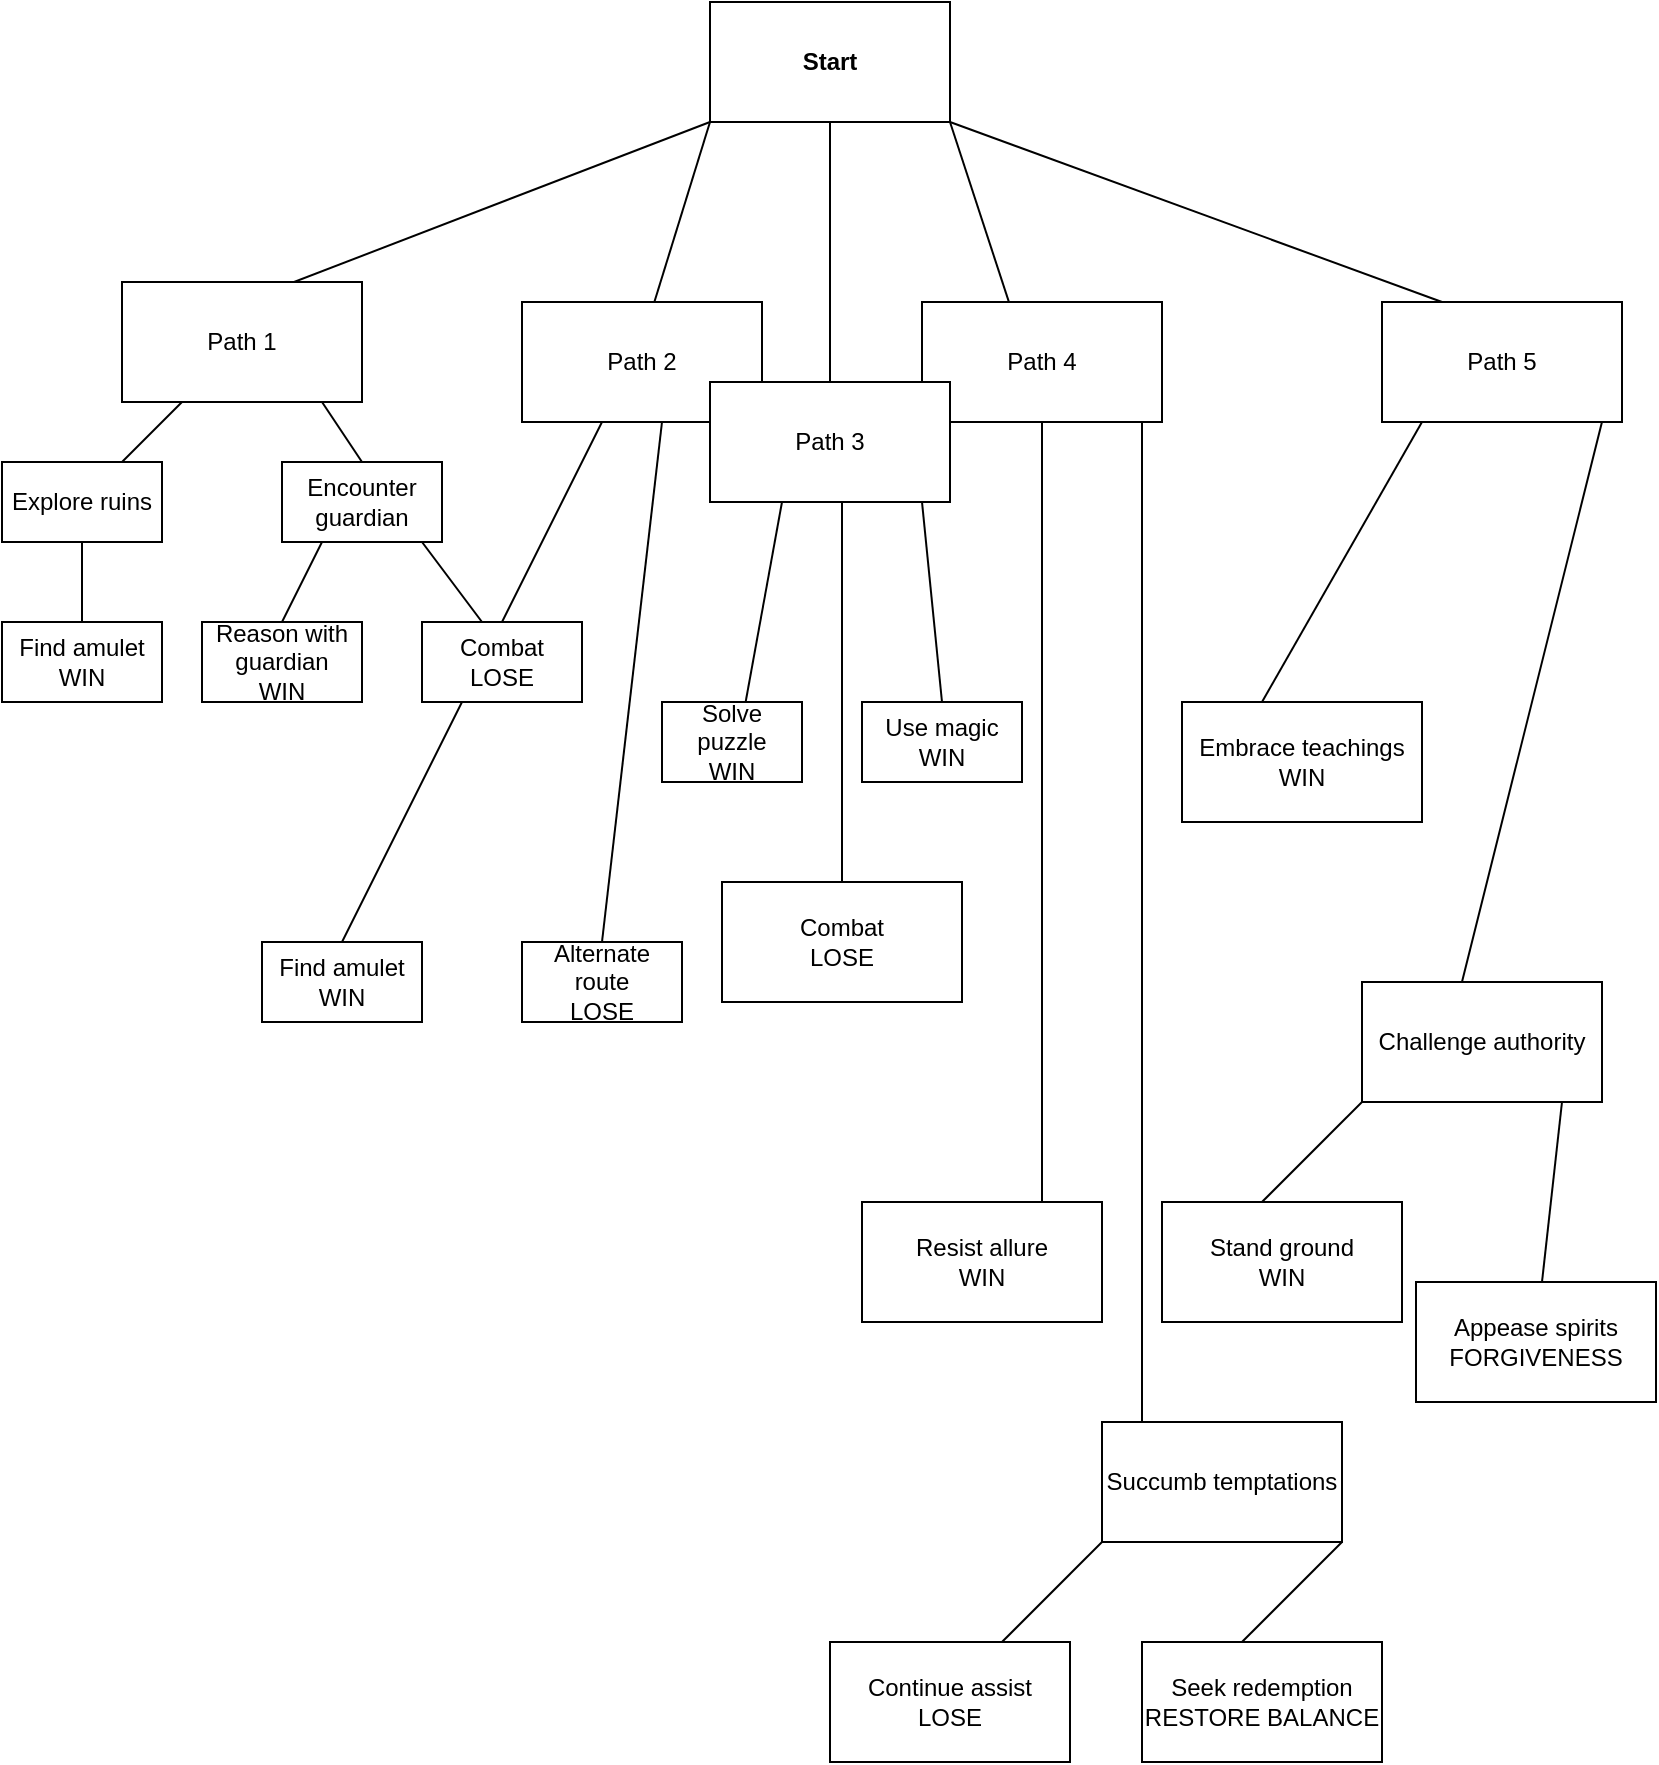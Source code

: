 <mxfile version="21.7.5" type="device">
  <diagram name="Pagina-1" id="uu4pHOVdsgHZwL6ubgBn">
    <mxGraphModel dx="1500" dy="746" grid="1" gridSize="10" guides="1" tooltips="1" connect="1" arrows="1" fold="1" page="1" pageScale="1" pageWidth="827" pageHeight="1169" math="0" shadow="0">
      <root>
        <mxCell id="0" />
        <mxCell id="1" parent="0" />
        <mxCell id="P8Jn0B-rNTxhKwwoq4NN-1" value="Start" style="rounded=0;whiteSpace=wrap;html=1;fontStyle=1" vertex="1" parent="1">
          <mxGeometry x="354" y="130" width="120" height="60" as="geometry" />
        </mxCell>
        <mxCell id="P8Jn0B-rNTxhKwwoq4NN-2" value="" style="endArrow=none;html=1;rounded=0;" edge="1" parent="1">
          <mxGeometry width="50" height="50" relative="1" as="geometry">
            <mxPoint x="120" y="280" as="sourcePoint" />
            <mxPoint x="354" y="190" as="targetPoint" />
          </mxGeometry>
        </mxCell>
        <mxCell id="P8Jn0B-rNTxhKwwoq4NN-3" value="" style="endArrow=none;html=1;rounded=0;entryX=0;entryY=1;entryDx=0;entryDy=0;" edge="1" parent="1" target="P8Jn0B-rNTxhKwwoq4NN-1">
          <mxGeometry width="50" height="50" relative="1" as="geometry">
            <mxPoint x="320" y="300" as="sourcePoint" />
            <mxPoint x="420" y="220" as="targetPoint" />
          </mxGeometry>
        </mxCell>
        <mxCell id="P8Jn0B-rNTxhKwwoq4NN-4" value="" style="endArrow=none;html=1;rounded=0;entryX=0.5;entryY=1;entryDx=0;entryDy=0;" edge="1" parent="1" target="P8Jn0B-rNTxhKwwoq4NN-1">
          <mxGeometry width="50" height="50" relative="1" as="geometry">
            <mxPoint x="414" y="330" as="sourcePoint" />
            <mxPoint x="300" y="270" as="targetPoint" />
          </mxGeometry>
        </mxCell>
        <mxCell id="P8Jn0B-rNTxhKwwoq4NN-5" value="" style="endArrow=none;html=1;rounded=0;entryX=1;entryY=1;entryDx=0;entryDy=0;" edge="1" parent="1" target="P8Jn0B-rNTxhKwwoq4NN-1">
          <mxGeometry width="50" height="50" relative="1" as="geometry">
            <mxPoint x="510" y="300" as="sourcePoint" />
            <mxPoint x="300" y="270" as="targetPoint" />
          </mxGeometry>
        </mxCell>
        <mxCell id="P8Jn0B-rNTxhKwwoq4NN-6" value="" style="endArrow=none;html=1;rounded=0;entryX=1;entryY=1;entryDx=0;entryDy=0;" edge="1" parent="1" target="P8Jn0B-rNTxhKwwoq4NN-1">
          <mxGeometry width="50" height="50" relative="1" as="geometry">
            <mxPoint x="720" y="280" as="sourcePoint" />
            <mxPoint x="300" y="270" as="targetPoint" />
          </mxGeometry>
        </mxCell>
        <mxCell id="P8Jn0B-rNTxhKwwoq4NN-7" value="Path 1" style="rounded=0;whiteSpace=wrap;html=1;" vertex="1" parent="1">
          <mxGeometry x="60" y="270" width="120" height="60" as="geometry" />
        </mxCell>
        <mxCell id="P8Jn0B-rNTxhKwwoq4NN-8" value="Path 2" style="rounded=0;whiteSpace=wrap;html=1;" vertex="1" parent="1">
          <mxGeometry x="260" y="280" width="120" height="60" as="geometry" />
        </mxCell>
        <mxCell id="P8Jn0B-rNTxhKwwoq4NN-9" value="Path 4" style="rounded=0;whiteSpace=wrap;html=1;" vertex="1" parent="1">
          <mxGeometry x="460" y="280" width="120" height="60" as="geometry" />
        </mxCell>
        <mxCell id="P8Jn0B-rNTxhKwwoq4NN-10" value="Path 3" style="rounded=0;whiteSpace=wrap;html=1;" vertex="1" parent="1">
          <mxGeometry x="354" y="320" width="120" height="60" as="geometry" />
        </mxCell>
        <mxCell id="P8Jn0B-rNTxhKwwoq4NN-11" value="Path 5" style="rounded=0;whiteSpace=wrap;html=1;" vertex="1" parent="1">
          <mxGeometry x="690" y="280" width="120" height="60" as="geometry" />
        </mxCell>
        <mxCell id="P8Jn0B-rNTxhKwwoq4NN-12" value="Explore ruins" style="rounded=0;whiteSpace=wrap;html=1;" vertex="1" parent="1">
          <mxGeometry y="360" width="80" height="40" as="geometry" />
        </mxCell>
        <mxCell id="P8Jn0B-rNTxhKwwoq4NN-13" value="Encounter guardian" style="rounded=0;whiteSpace=wrap;html=1;" vertex="1" parent="1">
          <mxGeometry x="140" y="360" width="80" height="40" as="geometry" />
        </mxCell>
        <mxCell id="P8Jn0B-rNTxhKwwoq4NN-14" value="" style="endArrow=none;html=1;rounded=0;exitX=0.75;exitY=0;exitDx=0;exitDy=0;" edge="1" parent="1" source="P8Jn0B-rNTxhKwwoq4NN-12">
          <mxGeometry width="50" height="50" relative="1" as="geometry">
            <mxPoint x="40" y="380" as="sourcePoint" />
            <mxPoint x="90" y="330" as="targetPoint" />
          </mxGeometry>
        </mxCell>
        <mxCell id="P8Jn0B-rNTxhKwwoq4NN-15" value="" style="endArrow=none;html=1;rounded=0;exitX=0.5;exitY=0;exitDx=0;exitDy=0;" edge="1" parent="1" source="P8Jn0B-rNTxhKwwoq4NN-13">
          <mxGeometry width="50" height="50" relative="1" as="geometry">
            <mxPoint x="110" y="380" as="sourcePoint" />
            <mxPoint x="160" y="330" as="targetPoint" />
          </mxGeometry>
        </mxCell>
        <mxCell id="P8Jn0B-rNTxhKwwoq4NN-16" value="" style="endArrow=none;html=1;rounded=0;" edge="1" parent="1">
          <mxGeometry width="50" height="50" relative="1" as="geometry">
            <mxPoint x="40" y="440" as="sourcePoint" />
            <mxPoint x="40" y="400" as="targetPoint" />
          </mxGeometry>
        </mxCell>
        <mxCell id="P8Jn0B-rNTxhKwwoq4NN-17" value="" style="endArrow=none;html=1;rounded=0;" edge="1" parent="1">
          <mxGeometry width="50" height="50" relative="1" as="geometry">
            <mxPoint x="140" y="440" as="sourcePoint" />
            <mxPoint x="160" y="400" as="targetPoint" />
          </mxGeometry>
        </mxCell>
        <mxCell id="P8Jn0B-rNTxhKwwoq4NN-18" value="" style="endArrow=none;html=1;rounded=0;" edge="1" parent="1">
          <mxGeometry width="50" height="50" relative="1" as="geometry">
            <mxPoint x="240" y="440" as="sourcePoint" />
            <mxPoint x="210" y="400" as="targetPoint" />
          </mxGeometry>
        </mxCell>
        <mxCell id="P8Jn0B-rNTxhKwwoq4NN-19" value="Find amulet&lt;br&gt;WIN" style="rounded=0;whiteSpace=wrap;html=1;" vertex="1" parent="1">
          <mxGeometry y="440" width="80" height="40" as="geometry" />
        </mxCell>
        <mxCell id="P8Jn0B-rNTxhKwwoq4NN-20" value="Reason with guardian&lt;br&gt;WIN" style="rounded=0;whiteSpace=wrap;html=1;" vertex="1" parent="1">
          <mxGeometry x="100" y="440" width="80" height="40" as="geometry" />
        </mxCell>
        <mxCell id="P8Jn0B-rNTxhKwwoq4NN-23" value="" style="endArrow=none;html=1;rounded=0;exitX=0.5;exitY=0;exitDx=0;exitDy=0;" edge="1" parent="1" source="P8Jn0B-rNTxhKwwoq4NN-24">
          <mxGeometry width="50" height="50" relative="1" as="geometry">
            <mxPoint x="260" y="380" as="sourcePoint" />
            <mxPoint x="300" y="340" as="targetPoint" />
          </mxGeometry>
        </mxCell>
        <mxCell id="P8Jn0B-rNTxhKwwoq4NN-24" value="Find amulet&lt;br&gt;WIN" style="rounded=0;whiteSpace=wrap;html=1;" vertex="1" parent="1">
          <mxGeometry x="130" y="600" width="80" height="40" as="geometry" />
        </mxCell>
        <mxCell id="P8Jn0B-rNTxhKwwoq4NN-25" value="Combat&lt;br&gt;LOSE" style="rounded=0;whiteSpace=wrap;html=1;" vertex="1" parent="1">
          <mxGeometry x="210" y="440" width="80" height="40" as="geometry" />
        </mxCell>
        <mxCell id="P8Jn0B-rNTxhKwwoq4NN-26" value="" style="endArrow=none;html=1;rounded=0;" edge="1" parent="1">
          <mxGeometry width="50" height="50" relative="1" as="geometry">
            <mxPoint x="300" y="600" as="sourcePoint" />
            <mxPoint x="330" y="340" as="targetPoint" />
          </mxGeometry>
        </mxCell>
        <mxCell id="P8Jn0B-rNTxhKwwoq4NN-27" value="Alternate route&lt;br&gt;LOSE" style="rounded=0;whiteSpace=wrap;html=1;" vertex="1" parent="1">
          <mxGeometry x="260" y="600" width="80" height="40" as="geometry" />
        </mxCell>
        <mxCell id="P8Jn0B-rNTxhKwwoq4NN-29" value="" style="endArrow=none;html=1;rounded=0;" edge="1" parent="1">
          <mxGeometry width="50" height="50" relative="1" as="geometry">
            <mxPoint x="370" y="490" as="sourcePoint" />
            <mxPoint x="390" y="380" as="targetPoint" />
          </mxGeometry>
        </mxCell>
        <mxCell id="P8Jn0B-rNTxhKwwoq4NN-30" value="" style="endArrow=none;html=1;rounded=0;" edge="1" parent="1">
          <mxGeometry width="50" height="50" relative="1" as="geometry">
            <mxPoint x="470" y="480" as="sourcePoint" />
            <mxPoint x="460" y="380" as="targetPoint" />
          </mxGeometry>
        </mxCell>
        <mxCell id="P8Jn0B-rNTxhKwwoq4NN-31" value="Solve puzzle&lt;br&gt;WIN" style="rounded=0;whiteSpace=wrap;html=1;" vertex="1" parent="1">
          <mxGeometry x="330" y="480" width="70" height="40" as="geometry" />
        </mxCell>
        <mxCell id="P8Jn0B-rNTxhKwwoq4NN-32" value="Use magic&lt;br&gt;WIN" style="rounded=0;whiteSpace=wrap;html=1;" vertex="1" parent="1">
          <mxGeometry x="430" y="480" width="80" height="40" as="geometry" />
        </mxCell>
        <mxCell id="P8Jn0B-rNTxhKwwoq4NN-33" value="" style="endArrow=none;html=1;rounded=0;" edge="1" parent="1">
          <mxGeometry width="50" height="50" relative="1" as="geometry">
            <mxPoint x="420" y="570" as="sourcePoint" />
            <mxPoint x="420" y="380" as="targetPoint" />
          </mxGeometry>
        </mxCell>
        <mxCell id="P8Jn0B-rNTxhKwwoq4NN-34" value="Combat&lt;br&gt;LOSE" style="rounded=0;whiteSpace=wrap;html=1;" vertex="1" parent="1">
          <mxGeometry x="360" y="570" width="120" height="60" as="geometry" />
        </mxCell>
        <mxCell id="P8Jn0B-rNTxhKwwoq4NN-35" value="" style="endArrow=none;html=1;rounded=0;" edge="1" parent="1">
          <mxGeometry width="50" height="50" relative="1" as="geometry">
            <mxPoint x="520" y="730" as="sourcePoint" />
            <mxPoint x="520" y="340" as="targetPoint" />
          </mxGeometry>
        </mxCell>
        <mxCell id="P8Jn0B-rNTxhKwwoq4NN-36" value="" style="endArrow=none;html=1;rounded=0;" edge="1" parent="1">
          <mxGeometry width="50" height="50" relative="1" as="geometry">
            <mxPoint x="570" y="840" as="sourcePoint" />
            <mxPoint x="570" y="340" as="targetPoint" />
          </mxGeometry>
        </mxCell>
        <mxCell id="P8Jn0B-rNTxhKwwoq4NN-37" value="Resist allure&lt;br&gt;WIN" style="rounded=0;whiteSpace=wrap;html=1;" vertex="1" parent="1">
          <mxGeometry x="430" y="730" width="120" height="60" as="geometry" />
        </mxCell>
        <mxCell id="P8Jn0B-rNTxhKwwoq4NN-38" value="Succumb temptations" style="rounded=0;whiteSpace=wrap;html=1;" vertex="1" parent="1">
          <mxGeometry x="550" y="840" width="120" height="60" as="geometry" />
        </mxCell>
        <mxCell id="P8Jn0B-rNTxhKwwoq4NN-39" value="" style="endArrow=none;html=1;rounded=0;" edge="1" parent="1">
          <mxGeometry width="50" height="50" relative="1" as="geometry">
            <mxPoint x="500" y="950" as="sourcePoint" />
            <mxPoint x="550" y="900" as="targetPoint" />
          </mxGeometry>
        </mxCell>
        <mxCell id="P8Jn0B-rNTxhKwwoq4NN-40" value="" style="endArrow=none;html=1;rounded=0;" edge="1" parent="1">
          <mxGeometry width="50" height="50" relative="1" as="geometry">
            <mxPoint x="620" y="950" as="sourcePoint" />
            <mxPoint x="670" y="900" as="targetPoint" />
          </mxGeometry>
        </mxCell>
        <mxCell id="P8Jn0B-rNTxhKwwoq4NN-41" value="Continue assist&lt;br&gt;LOSE" style="rounded=0;whiteSpace=wrap;html=1;" vertex="1" parent="1">
          <mxGeometry x="414" y="950" width="120" height="60" as="geometry" />
        </mxCell>
        <mxCell id="P8Jn0B-rNTxhKwwoq4NN-42" value="Seek redemption&lt;br&gt;RESTORE BALANCE" style="rounded=0;whiteSpace=wrap;html=1;" vertex="1" parent="1">
          <mxGeometry x="570" y="950" width="120" height="60" as="geometry" />
        </mxCell>
        <mxCell id="P8Jn0B-rNTxhKwwoq4NN-43" value="" style="endArrow=none;html=1;rounded=0;" edge="1" parent="1">
          <mxGeometry width="50" height="50" relative="1" as="geometry">
            <mxPoint x="630" y="480" as="sourcePoint" />
            <mxPoint x="710" y="340" as="targetPoint" />
          </mxGeometry>
        </mxCell>
        <mxCell id="P8Jn0B-rNTxhKwwoq4NN-44" value="" style="endArrow=none;html=1;rounded=0;" edge="1" parent="1">
          <mxGeometry width="50" height="50" relative="1" as="geometry">
            <mxPoint x="730" y="620" as="sourcePoint" />
            <mxPoint x="800" y="340" as="targetPoint" />
          </mxGeometry>
        </mxCell>
        <mxCell id="P8Jn0B-rNTxhKwwoq4NN-45" value="Embrace teachings&lt;br&gt;WIN" style="rounded=0;whiteSpace=wrap;html=1;" vertex="1" parent="1">
          <mxGeometry x="590" y="480" width="120" height="60" as="geometry" />
        </mxCell>
        <mxCell id="P8Jn0B-rNTxhKwwoq4NN-46" value="Challenge authority" style="rounded=0;whiteSpace=wrap;html=1;" vertex="1" parent="1">
          <mxGeometry x="680" y="620" width="120" height="60" as="geometry" />
        </mxCell>
        <mxCell id="P8Jn0B-rNTxhKwwoq4NN-47" value="" style="endArrow=none;html=1;rounded=0;" edge="1" parent="1">
          <mxGeometry width="50" height="50" relative="1" as="geometry">
            <mxPoint x="630" y="730" as="sourcePoint" />
            <mxPoint x="680" y="680" as="targetPoint" />
          </mxGeometry>
        </mxCell>
        <mxCell id="P8Jn0B-rNTxhKwwoq4NN-48" value="" style="endArrow=none;html=1;rounded=0;" edge="1" parent="1">
          <mxGeometry width="50" height="50" relative="1" as="geometry">
            <mxPoint x="770" y="770" as="sourcePoint" />
            <mxPoint x="780" y="680" as="targetPoint" />
          </mxGeometry>
        </mxCell>
        <mxCell id="P8Jn0B-rNTxhKwwoq4NN-49" value="Stand ground&lt;br&gt;WIN" style="rounded=0;whiteSpace=wrap;html=1;" vertex="1" parent="1">
          <mxGeometry x="580" y="730" width="120" height="60" as="geometry" />
        </mxCell>
        <mxCell id="P8Jn0B-rNTxhKwwoq4NN-50" value="Appease spirits&lt;br&gt;FORGIVENESS" style="rounded=0;whiteSpace=wrap;html=1;" vertex="1" parent="1">
          <mxGeometry x="707" y="770" width="120" height="60" as="geometry" />
        </mxCell>
      </root>
    </mxGraphModel>
  </diagram>
</mxfile>
